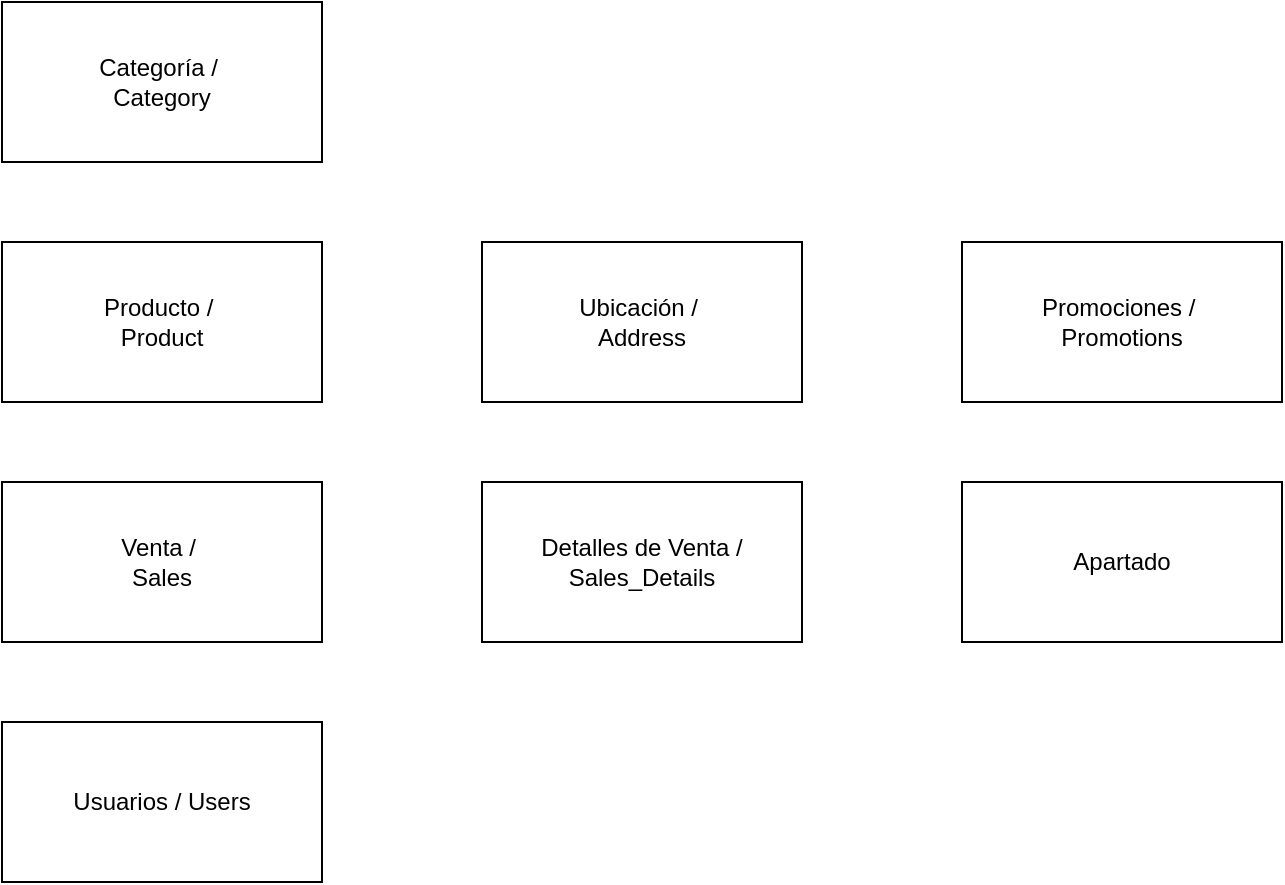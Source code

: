 <mxfile version="25.0.3" pages="2">
  <diagram name="Página-1" id="jd_GkYSoNyrOxDvzZf0w">
    <mxGraphModel dx="1386" dy="747" grid="1" gridSize="10" guides="1" tooltips="1" connect="1" arrows="1" fold="1" page="1" pageScale="1" pageWidth="827" pageHeight="1169" math="0" shadow="0">
      <root>
        <mxCell id="0" />
        <mxCell id="1" parent="0" />
        <mxCell id="672EeIMynh7HIhhr4s0b-1" value="Producto /&amp;nbsp;&lt;div&gt;Product&lt;/div&gt;" style="rounded=0;whiteSpace=wrap;html=1;" vertex="1" parent="1">
          <mxGeometry x="40" y="120" width="160" height="80" as="geometry" />
        </mxCell>
        <mxCell id="672EeIMynh7HIhhr4s0b-2" value="Usuarios / Users" style="rounded=0;whiteSpace=wrap;html=1;" vertex="1" parent="1">
          <mxGeometry x="40" y="360" width="160" height="80" as="geometry" />
        </mxCell>
        <mxCell id="672EeIMynh7HIhhr4s0b-3" value="Venta /&amp;nbsp;&lt;div&gt;Sales&lt;/div&gt;" style="rounded=0;whiteSpace=wrap;html=1;" vertex="1" parent="1">
          <mxGeometry x="40" y="240" width="160" height="80" as="geometry" />
        </mxCell>
        <mxCell id="672EeIMynh7HIhhr4s0b-4" value="Ubicación /&amp;nbsp;&lt;div&gt;Add&lt;span style=&quot;background-color: initial;&quot;&gt;ress&lt;/span&gt;&lt;/div&gt;" style="rounded=0;whiteSpace=wrap;html=1;" vertex="1" parent="1">
          <mxGeometry x="280" y="120" width="160" height="80" as="geometry" />
        </mxCell>
        <mxCell id="672EeIMynh7HIhhr4s0b-5" value="Detalles de Venta / Sales_Details" style="rounded=0;whiteSpace=wrap;html=1;" vertex="1" parent="1">
          <mxGeometry x="280" y="240" width="160" height="80" as="geometry" />
        </mxCell>
        <mxCell id="672EeIMynh7HIhhr4s0b-6" value="Categoría /&amp;nbsp;&lt;div&gt;Category&lt;/div&gt;" style="rounded=0;whiteSpace=wrap;html=1;" vertex="1" parent="1">
          <mxGeometry x="40" width="160" height="80" as="geometry" />
        </mxCell>
        <mxCell id="672EeIMynh7HIhhr4s0b-7" value="Apartado" style="rounded=0;whiteSpace=wrap;html=1;" vertex="1" parent="1">
          <mxGeometry x="520" y="240" width="160" height="80" as="geometry" />
        </mxCell>
        <mxCell id="672EeIMynh7HIhhr4s0b-8" value="Promociones /&amp;nbsp;&lt;div&gt;P&lt;span style=&quot;background-color: initial;&quot;&gt;romotions&lt;/span&gt;&lt;/div&gt;" style="rounded=0;whiteSpace=wrap;html=1;" vertex="1" parent="1">
          <mxGeometry x="520" y="120" width="160" height="80" as="geometry" />
        </mxCell>
      </root>
    </mxGraphModel>
  </diagram>
  <diagram id="eiPzOq3ta6cnl2GsNpB9" name="Página-2">
    <mxGraphModel dx="2213" dy="747" grid="1" gridSize="10" guides="1" tooltips="1" connect="1" arrows="1" fold="1" page="1" pageScale="1" pageWidth="827" pageHeight="1169" math="0" shadow="0">
      <root>
        <mxCell id="0" />
        <mxCell id="1" parent="0" />
        <mxCell id="n9J3s979fiNhDSO5IF9O-1" value="Producto /&amp;nbsp;&lt;div&gt;Product&lt;/div&gt;" style="rounded=0;whiteSpace=wrap;html=1;" parent="1" vertex="1">
          <mxGeometry x="400" y="180" width="160" height="80" as="geometry" />
        </mxCell>
        <mxCell id="n9J3s979fiNhDSO5IF9O-2" value="Usuarios / Users" style="rounded=0;whiteSpace=wrap;html=1;" parent="1" vertex="1">
          <mxGeometry x="-560" y="1220" width="160" height="80" as="geometry" />
        </mxCell>
        <mxCell id="n9J3s979fiNhDSO5IF9O-3" value="Venta /&amp;nbsp;&lt;div&gt;Sales&lt;/div&gt;" style="rounded=0;whiteSpace=wrap;html=1;" parent="1" vertex="1">
          <mxGeometry x="-560" y="1820" width="160" height="80" as="geometry" />
        </mxCell>
        <mxCell id="n9J3s979fiNhDSO5IF9O-4" value="Ubicación /&amp;nbsp;&lt;div&gt;Add&lt;span style=&quot;background-color: initial;&quot;&gt;ress&lt;/span&gt;&lt;/div&gt;" style="rounded=0;whiteSpace=wrap;html=1;" parent="1" vertex="1">
          <mxGeometry x="-560" y="740" width="160" height="80" as="geometry" />
        </mxCell>
        <mxCell id="n9J3s979fiNhDSO5IF9O-5" value="Detalles de Venta / SalesDetails" style="rounded=0;whiteSpace=wrap;html=1;" parent="1" vertex="1">
          <mxGeometry x="200" y="1800" width="160" height="80" as="geometry" />
        </mxCell>
        <mxCell id="n9J3s979fiNhDSO5IF9O-6" value="Categoría /&amp;nbsp;&lt;div&gt;Category&lt;/div&gt;" style="rounded=0;whiteSpace=wrap;html=1;" parent="1" vertex="1">
          <mxGeometry x="-560" y="180" width="160" height="80" as="geometry" />
        </mxCell>
        <mxCell id="n9J3s979fiNhDSO5IF9O-7" value="Apartado" style="rounded=0;whiteSpace=wrap;html=1;" parent="1" vertex="1">
          <mxGeometry x="560" y="1240" width="160" height="80" as="geometry" />
        </mxCell>
        <mxCell id="n9J3s979fiNhDSO5IF9O-8" value="Promociones /&amp;nbsp;&lt;div&gt;P&lt;span style=&quot;background-color: initial;&quot;&gt;romotions&lt;/span&gt;&lt;/div&gt;" style="rounded=0;whiteSpace=wrap;html=1;" parent="1" vertex="1">
          <mxGeometry x="560" y="1120" width="160" height="80" as="geometry" />
        </mxCell>
        <mxCell id="n9J3s979fiNhDSO5IF9O-15" style="edgeStyle=orthogonalEdgeStyle;rounded=0;orthogonalLoop=1;jettySize=auto;html=1;exitX=1;exitY=1;exitDx=0;exitDy=0;entryX=0.25;entryY=0;entryDx=0;entryDy=0;" parent="1" source="n9J3s979fiNhDSO5IF9O-9" target="n9J3s979fiNhDSO5IF9O-6" edge="1">
          <mxGeometry relative="1" as="geometry">
            <Array as="points">
              <mxPoint x="-600" y="80" />
              <mxPoint x="-600" y="120" />
              <mxPoint x="-520" y="120" />
            </Array>
          </mxGeometry>
        </mxCell>
        <mxCell id="n9J3s979fiNhDSO5IF9O-9" value="Category_Id" style="rounded=1;whiteSpace=wrap;html=1;fillColor=#d5e8d4;strokeColor=#82b366;" parent="1" vertex="1">
          <mxGeometry x="-800" y="40" width="160" height="40" as="geometry" />
        </mxCell>
        <mxCell id="n9J3s979fiNhDSO5IF9O-16" style="edgeStyle=orthogonalEdgeStyle;rounded=0;orthogonalLoop=1;jettySize=auto;html=1;exitX=0.5;exitY=1;exitDx=0;exitDy=0;entryX=0.5;entryY=0;entryDx=0;entryDy=0;" parent="1" source="n9J3s979fiNhDSO5IF9O-10" target="n9J3s979fiNhDSO5IF9O-6" edge="1">
          <mxGeometry relative="1" as="geometry" />
        </mxCell>
        <mxCell id="n9J3s979fiNhDSO5IF9O-10" value="Category_Name" style="rounded=1;whiteSpace=wrap;html=1;" parent="1" vertex="1">
          <mxGeometry x="-560" y="40" width="160" height="40" as="geometry" />
        </mxCell>
        <mxCell id="n9J3s979fiNhDSO5IF9O-17" style="edgeStyle=orthogonalEdgeStyle;rounded=0;orthogonalLoop=1;jettySize=auto;html=1;exitX=0;exitY=1;exitDx=0;exitDy=0;entryX=0.75;entryY=0;entryDx=0;entryDy=0;" parent="1" source="n9J3s979fiNhDSO5IF9O-11" target="n9J3s979fiNhDSO5IF9O-6" edge="1">
          <mxGeometry relative="1" as="geometry">
            <Array as="points">
              <mxPoint x="-360" y="80" />
              <mxPoint x="-360" y="120" />
              <mxPoint x="-440" y="120" />
            </Array>
          </mxGeometry>
        </mxCell>
        <mxCell id="n9J3s979fiNhDSO5IF9O-11" value="Category_Description" style="rounded=1;whiteSpace=wrap;html=1;" parent="1" vertex="1">
          <mxGeometry x="-320" y="40" width="160" height="40" as="geometry" />
        </mxCell>
        <mxCell id="n9J3s979fiNhDSO5IF9O-18" style="edgeStyle=orthogonalEdgeStyle;rounded=0;orthogonalLoop=1;jettySize=auto;html=1;exitX=1;exitY=0.5;exitDx=0;exitDy=0;entryX=0;entryY=0.25;entryDx=0;entryDy=0;" parent="1" source="n9J3s979fiNhDSO5IF9O-12" target="n9J3s979fiNhDSO5IF9O-6" edge="1">
          <mxGeometry relative="1" as="geometry" />
        </mxCell>
        <mxCell id="n9J3s979fiNhDSO5IF9O-12" value="Category_Status" style="rounded=1;whiteSpace=wrap;html=1;" parent="1" vertex="1">
          <mxGeometry x="-800" y="120" width="160" height="40" as="geometry" />
        </mxCell>
        <mxCell id="n9J3s979fiNhDSO5IF9O-20" style="edgeStyle=orthogonalEdgeStyle;rounded=0;orthogonalLoop=1;jettySize=auto;html=1;exitX=1;exitY=0.5;exitDx=0;exitDy=0;entryX=0;entryY=0.5;entryDx=0;entryDy=0;" parent="1" source="n9J3s979fiNhDSO5IF9O-13" target="n9J3s979fiNhDSO5IF9O-6" edge="1">
          <mxGeometry relative="1" as="geometry" />
        </mxCell>
        <mxCell id="n9J3s979fiNhDSO5IF9O-13" value="Category_Create&lt;span style=&quot;background-color: initial;&quot;&gt;At&lt;/span&gt;" style="rounded=1;whiteSpace=wrap;html=1;" parent="1" vertex="1">
          <mxGeometry x="-800" y="200" width="160" height="40" as="geometry" />
        </mxCell>
        <mxCell id="n9J3s979fiNhDSO5IF9O-19" style="edgeStyle=orthogonalEdgeStyle;rounded=0;orthogonalLoop=1;jettySize=auto;html=1;exitX=1;exitY=0.5;exitDx=0;exitDy=0;entryX=0;entryY=0.75;entryDx=0;entryDy=0;" parent="1" source="n9J3s979fiNhDSO5IF9O-14" target="n9J3s979fiNhDSO5IF9O-6" edge="1">
          <mxGeometry relative="1" as="geometry" />
        </mxCell>
        <mxCell id="n9J3s979fiNhDSO5IF9O-14" value="Category_CreateUpdate" style="rounded=1;whiteSpace=wrap;html=1;" parent="1" vertex="1">
          <mxGeometry x="-800" y="280" width="160" height="40" as="geometry" />
        </mxCell>
        <mxCell id="n9J3s979fiNhDSO5IF9O-22" style="edgeStyle=orthogonalEdgeStyle;rounded=0;orthogonalLoop=1;jettySize=auto;html=1;exitX=1;exitY=1;exitDx=0;exitDy=0;entryX=0.25;entryY=0;entryDx=0;entryDy=0;" parent="1" source="n9J3s979fiNhDSO5IF9O-21" target="n9J3s979fiNhDSO5IF9O-4" edge="1">
          <mxGeometry relative="1" as="geometry">
            <Array as="points">
              <mxPoint x="-600" y="560" />
              <mxPoint x="-600" y="600" />
              <mxPoint x="-520" y="600" />
            </Array>
          </mxGeometry>
        </mxCell>
        <mxCell id="n9J3s979fiNhDSO5IF9O-21" value="Address_Id" style="rounded=1;whiteSpace=wrap;html=1;fillColor=#d5e8d4;strokeColor=#82b366;" parent="1" vertex="1">
          <mxGeometry x="-800" y="520" width="160" height="40" as="geometry" />
        </mxCell>
        <mxCell id="n9J3s979fiNhDSO5IF9O-24" style="edgeStyle=orthogonalEdgeStyle;rounded=0;orthogonalLoop=1;jettySize=auto;html=1;exitX=0.5;exitY=1;exitDx=0;exitDy=0;entryX=0.5;entryY=0;entryDx=0;entryDy=0;" parent="1" source="n9J3s979fiNhDSO5IF9O-23" target="n9J3s979fiNhDSO5IF9O-4" edge="1">
          <mxGeometry relative="1" as="geometry" />
        </mxCell>
        <mxCell id="n9J3s979fiNhDSO5IF9O-23" value="Address_UserUUID" style="rounded=1;whiteSpace=wrap;html=1;fillColor=#f8cecc;strokeColor=#b85450;" parent="1" vertex="1">
          <mxGeometry x="-560" y="520" width="160" height="40" as="geometry" />
        </mxCell>
        <mxCell id="n9J3s979fiNhDSO5IF9O-26" style="edgeStyle=orthogonalEdgeStyle;rounded=0;orthogonalLoop=1;jettySize=auto;html=1;exitX=0;exitY=1;exitDx=0;exitDy=0;entryX=0.75;entryY=0;entryDx=0;entryDy=0;" parent="1" source="n9J3s979fiNhDSO5IF9O-25" target="n9J3s979fiNhDSO5IF9O-4" edge="1">
          <mxGeometry relative="1" as="geometry">
            <Array as="points">
              <mxPoint x="-360" y="560" />
              <mxPoint x="-360" y="600" />
              <mxPoint x="-440" y="600" />
            </Array>
          </mxGeometry>
        </mxCell>
        <mxCell id="n9J3s979fiNhDSO5IF9O-25" value="Address_Neighborhood" style="rounded=1;whiteSpace=wrap;html=1;" parent="1" vertex="1">
          <mxGeometry x="-320" y="520" width="160" height="40" as="geometry" />
        </mxCell>
        <mxCell id="n9J3s979fiNhDSO5IF9O-28" style="edgeStyle=orthogonalEdgeStyle;rounded=0;orthogonalLoop=1;jettySize=auto;html=1;exitX=1;exitY=0.5;exitDx=0;exitDy=0;entryX=0;entryY=0;entryDx=0;entryDy=0;" parent="1" source="n9J3s979fiNhDSO5IF9O-27" target="n9J3s979fiNhDSO5IF9O-4" edge="1">
          <mxGeometry relative="1" as="geometry">
            <Array as="points">
              <mxPoint x="-600" y="620" />
              <mxPoint x="-600" y="660" />
            </Array>
          </mxGeometry>
        </mxCell>
        <mxCell id="n9J3s979fiNhDSO5IF9O-27" value="Address_City" style="rounded=1;whiteSpace=wrap;html=1;" parent="1" vertex="1">
          <mxGeometry x="-800" y="600" width="160" height="40" as="geometry" />
        </mxCell>
        <mxCell id="n9J3s979fiNhDSO5IF9O-30" style="edgeStyle=orthogonalEdgeStyle;rounded=0;orthogonalLoop=1;jettySize=auto;html=1;exitX=1;exitY=0.5;exitDx=0;exitDy=0;entryX=0;entryY=0.25;entryDx=0;entryDy=0;" parent="1" source="n9J3s979fiNhDSO5IF9O-29" target="n9J3s979fiNhDSO5IF9O-4" edge="1">
          <mxGeometry relative="1" as="geometry" />
        </mxCell>
        <mxCell id="n9J3s979fiNhDSO5IF9O-29" value="Address_State" style="rounded=1;whiteSpace=wrap;html=1;" parent="1" vertex="1">
          <mxGeometry x="-800" y="680" width="160" height="40" as="geometry" />
        </mxCell>
        <mxCell id="n9J3s979fiNhDSO5IF9O-32" style="edgeStyle=orthogonalEdgeStyle;rounded=0;orthogonalLoop=1;jettySize=auto;html=1;exitX=1;exitY=0.5;exitDx=0;exitDy=0;entryX=0;entryY=0.5;entryDx=0;entryDy=0;" parent="1" source="n9J3s979fiNhDSO5IF9O-31" target="n9J3s979fiNhDSO5IF9O-4" edge="1">
          <mxGeometry relative="1" as="geometry" />
        </mxCell>
        <mxCell id="n9J3s979fiNhDSO5IF9O-31" value="Address_PostalCode" style="rounded=1;whiteSpace=wrap;html=1;" parent="1" vertex="1">
          <mxGeometry x="-800" y="760" width="160" height="40" as="geometry" />
        </mxCell>
        <mxCell id="n9J3s979fiNhDSO5IF9O-34" style="edgeStyle=orthogonalEdgeStyle;rounded=0;orthogonalLoop=1;jettySize=auto;html=1;exitX=1;exitY=0.5;exitDx=0;exitDy=0;entryX=0;entryY=0.75;entryDx=0;entryDy=0;" parent="1" source="n9J3s979fiNhDSO5IF9O-33" target="n9J3s979fiNhDSO5IF9O-4" edge="1">
          <mxGeometry relative="1" as="geometry" />
        </mxCell>
        <mxCell id="n9J3s979fiNhDSO5IF9O-33" value="Address_AddressCategoryID" style="rounded=1;whiteSpace=wrap;html=1;fillColor=#f8cecc;strokeColor=#b85450;" parent="1" vertex="1">
          <mxGeometry x="-800" y="840" width="160" height="40" as="geometry" />
        </mxCell>
        <mxCell id="dC3ci47v2OYnhoT1TAG2-17" style="edgeStyle=orthogonalEdgeStyle;rounded=0;orthogonalLoop=1;jettySize=auto;html=1;exitX=0;exitY=0.5;exitDx=0;exitDy=0;entryX=1;entryY=0.5;entryDx=0;entryDy=0;" edge="1" parent="1" source="n9J3s979fiNhDSO5IF9O-35" target="n9J3s979fiNhDSO5IF9O-4">
          <mxGeometry relative="1" as="geometry" />
        </mxCell>
        <mxCell id="n9J3s979fiNhDSO5IF9O-35" value="Address_CreatedAt" style="rounded=1;whiteSpace=wrap;html=1;" parent="1" vertex="1">
          <mxGeometry x="-320" y="760" width="160" height="40" as="geometry" />
        </mxCell>
        <mxCell id="dC3ci47v2OYnhoT1TAG2-16" style="edgeStyle=orthogonalEdgeStyle;rounded=0;orthogonalLoop=1;jettySize=auto;html=1;exitX=0;exitY=0.5;exitDx=0;exitDy=0;entryX=1;entryY=0.25;entryDx=0;entryDy=0;" edge="1" parent="1" source="n9J3s979fiNhDSO5IF9O-37" target="n9J3s979fiNhDSO5IF9O-4">
          <mxGeometry relative="1" as="geometry" />
        </mxCell>
        <mxCell id="n9J3s979fiNhDSO5IF9O-37" value="Address_UpdateAt" style="rounded=1;whiteSpace=wrap;html=1;" parent="1" vertex="1">
          <mxGeometry x="-320" y="680" width="160" height="40" as="geometry" />
        </mxCell>
        <mxCell id="n9J3s979fiNhDSO5IF9O-40" style="edgeStyle=orthogonalEdgeStyle;rounded=0;orthogonalLoop=1;jettySize=auto;html=1;exitX=0.5;exitY=0;exitDx=0;exitDy=0;entryX=0.5;entryY=1;entryDx=0;entryDy=0;" parent="1" source="n9J3s979fiNhDSO5IF9O-39" target="n9J3s979fiNhDSO5IF9O-6" edge="1">
          <mxGeometry relative="1" as="geometry" />
        </mxCell>
        <mxCell id="n9J3s979fiNhDSO5IF9O-39" value="Category_Path" style="rounded=1;whiteSpace=wrap;html=1;" parent="1" vertex="1">
          <mxGeometry x="-560" y="360" width="160" height="40" as="geometry" />
        </mxCell>
        <mxCell id="n9J3s979fiNhDSO5IF9O-42" style="edgeStyle=orthogonalEdgeStyle;rounded=0;orthogonalLoop=1;jettySize=auto;html=1;exitX=0.5;exitY=1;exitDx=0;exitDy=0;entryX=0.5;entryY=0;entryDx=0;entryDy=0;" parent="1" source="n9J3s979fiNhDSO5IF9O-41" target="n9J3s979fiNhDSO5IF9O-2" edge="1">
          <mxGeometry relative="1" as="geometry" />
        </mxCell>
        <mxCell id="n9J3s979fiNhDSO5IF9O-41" value="User_UUID" style="rounded=1;whiteSpace=wrap;html=1;fillColor=#d5e8d4;strokeColor=#82b366;" parent="1" vertex="1">
          <mxGeometry x="-560" y="1080" width="160" height="40" as="geometry" />
        </mxCell>
        <mxCell id="n9J3s979fiNhDSO5IF9O-44" style="edgeStyle=orthogonalEdgeStyle;rounded=0;orthogonalLoop=1;jettySize=auto;html=1;exitX=0;exitY=1;exitDx=0;exitDy=0;entryX=0.75;entryY=0;entryDx=0;entryDy=0;" parent="1" source="n9J3s979fiNhDSO5IF9O-43" target="n9J3s979fiNhDSO5IF9O-2" edge="1">
          <mxGeometry relative="1" as="geometry">
            <Array as="points">
              <mxPoint x="-360" y="1120" />
              <mxPoint x="-360" y="1160" />
              <mxPoint x="-440" y="1160" />
            </Array>
          </mxGeometry>
        </mxCell>
        <mxCell id="n9J3s979fiNhDSO5IF9O-43" value="User_Phone" style="rounded=1;whiteSpace=wrap;html=1;" parent="1" vertex="1">
          <mxGeometry x="-320" y="1080" width="160" height="40" as="geometry" />
        </mxCell>
        <mxCell id="n9J3s979fiNhDSO5IF9O-47" style="edgeStyle=orthogonalEdgeStyle;rounded=0;orthogonalLoop=1;jettySize=auto;html=1;exitX=1;exitY=1;exitDx=0;exitDy=0;entryX=0.25;entryY=0;entryDx=0;entryDy=0;" parent="1" source="n9J3s979fiNhDSO5IF9O-45" target="n9J3s979fiNhDSO5IF9O-2" edge="1">
          <mxGeometry relative="1" as="geometry">
            <Array as="points">
              <mxPoint x="-600" y="1120" />
              <mxPoint x="-600" y="1160" />
              <mxPoint x="-520" y="1160" />
            </Array>
          </mxGeometry>
        </mxCell>
        <mxCell id="n9J3s979fiNhDSO5IF9O-45" value="User_Email" style="rounded=1;whiteSpace=wrap;html=1;" parent="1" vertex="1">
          <mxGeometry x="-800" y="1080" width="160" height="40" as="geometry" />
        </mxCell>
        <mxCell id="n9J3s979fiNhDSO5IF9O-49" style="edgeStyle=orthogonalEdgeStyle;rounded=0;orthogonalLoop=1;jettySize=auto;html=1;exitX=1;exitY=0.5;exitDx=0;exitDy=0;entryX=0;entryY=0.25;entryDx=0;entryDy=0;" parent="1" source="n9J3s979fiNhDSO5IF9O-48" target="n9J3s979fiNhDSO5IF9O-2" edge="1">
          <mxGeometry relative="1" as="geometry" />
        </mxCell>
        <mxCell id="n9J3s979fiNhDSO5IF9O-48" value="User_Status" style="rounded=1;whiteSpace=wrap;html=1;" parent="1" vertex="1">
          <mxGeometry x="-800" y="1160" width="160" height="40" as="geometry" />
        </mxCell>
        <mxCell id="n9J3s979fiNhDSO5IF9O-52" style="edgeStyle=orthogonalEdgeStyle;rounded=0;orthogonalLoop=1;jettySize=auto;html=1;exitX=1;exitY=0.5;exitDx=0;exitDy=0;entryX=0;entryY=0.5;entryDx=0;entryDy=0;" parent="1" source="n9J3s979fiNhDSO5IF9O-50" target="n9J3s979fiNhDSO5IF9O-2" edge="1">
          <mxGeometry relative="1" as="geometry" />
        </mxCell>
        <mxCell id="n9J3s979fiNhDSO5IF9O-50" value="User_CreatedAt" style="rounded=1;whiteSpace=wrap;html=1;" parent="1" vertex="1">
          <mxGeometry x="-800" y="1240" width="160" height="40" as="geometry" />
        </mxCell>
        <mxCell id="n9J3s979fiNhDSO5IF9O-53" style="edgeStyle=orthogonalEdgeStyle;rounded=0;orthogonalLoop=1;jettySize=auto;html=1;exitX=1;exitY=0.5;exitDx=0;exitDy=0;entryX=0;entryY=0.75;entryDx=0;entryDy=0;" parent="1" source="n9J3s979fiNhDSO5IF9O-51" target="n9J3s979fiNhDSO5IF9O-2" edge="1">
          <mxGeometry relative="1" as="geometry" />
        </mxCell>
        <mxCell id="n9J3s979fiNhDSO5IF9O-51" value="User_UpdateAt" style="rounded=1;whiteSpace=wrap;html=1;" parent="1" vertex="1">
          <mxGeometry x="-800" y="1320" width="160" height="40" as="geometry" />
        </mxCell>
        <mxCell id="n9J3s979fiNhDSO5IF9O-58" style="edgeStyle=orthogonalEdgeStyle;rounded=0;orthogonalLoop=1;jettySize=auto;html=1;exitX=0.5;exitY=0;exitDx=0;exitDy=0;entryX=0.5;entryY=1;entryDx=0;entryDy=0;" parent="1" source="n9J3s979fiNhDSO5IF9O-54" target="n9J3s979fiNhDSO5IF9O-2" edge="1">
          <mxGeometry relative="1" as="geometry" />
        </mxCell>
        <mxCell id="n9J3s979fiNhDSO5IF9O-54" value="User_Name" style="rounded=1;whiteSpace=wrap;html=1;" parent="1" vertex="1">
          <mxGeometry x="-560" y="1400" width="160" height="40" as="geometry" />
        </mxCell>
        <mxCell id="n9J3s979fiNhDSO5IF9O-59" style="edgeStyle=orthogonalEdgeStyle;rounded=0;orthogonalLoop=1;jettySize=auto;html=1;exitX=0.5;exitY=0;exitDx=0;exitDy=0;entryX=0.25;entryY=1;entryDx=0;entryDy=0;" parent="1" source="n9J3s979fiNhDSO5IF9O-55" target="n9J3s979fiNhDSO5IF9O-54" edge="1">
          <mxGeometry relative="1" as="geometry" />
        </mxCell>
        <mxCell id="n9J3s979fiNhDSO5IF9O-55" value="User_FirstName" style="rounded=1;whiteSpace=wrap;html=1;" parent="1" vertex="1">
          <mxGeometry x="-720" y="1520" width="160" height="40" as="geometry" />
        </mxCell>
        <mxCell id="n9J3s979fiNhDSO5IF9O-60" style="edgeStyle=orthogonalEdgeStyle;rounded=0;orthogonalLoop=1;jettySize=auto;html=1;exitX=0.5;exitY=0;exitDx=0;exitDy=0;entryX=0.75;entryY=1;entryDx=0;entryDy=0;" parent="1" source="n9J3s979fiNhDSO5IF9O-56" target="n9J3s979fiNhDSO5IF9O-54" edge="1">
          <mxGeometry relative="1" as="geometry" />
        </mxCell>
        <mxCell id="n9J3s979fiNhDSO5IF9O-56" value="User_LastName" style="rounded=1;whiteSpace=wrap;html=1;" parent="1" vertex="1">
          <mxGeometry x="-400" y="1520" width="160" height="40" as="geometry" />
        </mxCell>
        <mxCell id="dC3ci47v2OYnhoT1TAG2-2" style="edgeStyle=orthogonalEdgeStyle;rounded=0;orthogonalLoop=1;jettySize=auto;html=1;exitX=0;exitY=1;exitDx=0;exitDy=0;entryX=0.75;entryY=0;entryDx=0;entryDy=0;" edge="1" parent="1" source="n9J3s979fiNhDSO5IF9O-61" target="n9J3s979fiNhDSO5IF9O-1">
          <mxGeometry relative="1" as="geometry">
            <Array as="points">
              <mxPoint x="600" y="80" />
              <mxPoint x="600" y="120" />
              <mxPoint x="520" y="120" />
            </Array>
          </mxGeometry>
        </mxCell>
        <mxCell id="n9J3s979fiNhDSO5IF9O-61" value="Product_Marca" style="rounded=1;whiteSpace=wrap;html=1;" parent="1" vertex="1">
          <mxGeometry x="640" y="40" width="160" height="40" as="geometry" />
        </mxCell>
        <mxCell id="dC3ci47v2OYnhoT1TAG2-3" style="edgeStyle=orthogonalEdgeStyle;rounded=0;orthogonalLoop=1;jettySize=auto;html=1;exitX=0.5;exitY=1;exitDx=0;exitDy=0;entryX=0.5;entryY=0;entryDx=0;entryDy=0;" edge="1" parent="1" source="n9J3s979fiNhDSO5IF9O-62" target="n9J3s979fiNhDSO5IF9O-1">
          <mxGeometry relative="1" as="geometry" />
        </mxCell>
        <mxCell id="n9J3s979fiNhDSO5IF9O-62" value="Product_Description" style="rounded=1;whiteSpace=wrap;html=1;" parent="1" vertex="1">
          <mxGeometry x="400" y="40" width="160" height="40" as="geometry" />
        </mxCell>
        <mxCell id="dC3ci47v2OYnhoT1TAG2-1" style="edgeStyle=orthogonalEdgeStyle;rounded=0;orthogonalLoop=1;jettySize=auto;html=1;exitX=1;exitY=1;exitDx=0;exitDy=0;entryX=0.25;entryY=0;entryDx=0;entryDy=0;" edge="1" parent="1" source="n9J3s979fiNhDSO5IF9O-63" target="n9J3s979fiNhDSO5IF9O-1">
          <mxGeometry relative="1" as="geometry">
            <Array as="points">
              <mxPoint x="360" y="80" />
              <mxPoint x="360" y="120" />
              <mxPoint x="440" y="120" />
            </Array>
          </mxGeometry>
        </mxCell>
        <mxCell id="n9J3s979fiNhDSO5IF9O-63" value="Product_ID" style="rounded=1;whiteSpace=wrap;html=1;fillColor=#d5e8d4;strokeColor=#82b366;" parent="1" vertex="1">
          <mxGeometry x="160" y="40" width="160" height="40" as="geometry" />
        </mxCell>
        <mxCell id="dC3ci47v2OYnhoT1TAG2-5" style="edgeStyle=orthogonalEdgeStyle;rounded=0;orthogonalLoop=1;jettySize=auto;html=1;exitX=1;exitY=0.5;exitDx=0;exitDy=0;entryX=0;entryY=0.25;entryDx=0;entryDy=0;" edge="1" parent="1" source="n9J3s979fiNhDSO5IF9O-64" target="n9J3s979fiNhDSO5IF9O-1">
          <mxGeometry relative="1" as="geometry">
            <Array as="points">
              <mxPoint x="360" y="140" />
              <mxPoint x="360" y="200" />
            </Array>
          </mxGeometry>
        </mxCell>
        <mxCell id="n9J3s979fiNhDSO5IF9O-64" value="Product_Stock" style="rounded=1;whiteSpace=wrap;html=1;" parent="1" vertex="1">
          <mxGeometry x="160" y="120" width="160" height="40" as="geometry" />
        </mxCell>
        <mxCell id="dC3ci47v2OYnhoT1TAG2-6" style="edgeStyle=orthogonalEdgeStyle;rounded=0;orthogonalLoop=1;jettySize=auto;html=1;exitX=1;exitY=0.5;exitDx=0;exitDy=0;entryX=0;entryY=0.5;entryDx=0;entryDy=0;" edge="1" parent="1" source="n9J3s979fiNhDSO5IF9O-65" target="n9J3s979fiNhDSO5IF9O-1">
          <mxGeometry relative="1" as="geometry" />
        </mxCell>
        <mxCell id="n9J3s979fiNhDSO5IF9O-65" value="Product_Price" style="rounded=1;whiteSpace=wrap;html=1;" parent="1" vertex="1">
          <mxGeometry x="160" y="200" width="160" height="40" as="geometry" />
        </mxCell>
        <mxCell id="dC3ci47v2OYnhoT1TAG2-7" style="edgeStyle=orthogonalEdgeStyle;rounded=0;orthogonalLoop=1;jettySize=auto;html=1;exitX=1;exitY=0.5;exitDx=0;exitDy=0;entryX=0;entryY=0.75;entryDx=0;entryDy=0;" edge="1" parent="1" source="n9J3s979fiNhDSO5IF9O-66" target="n9J3s979fiNhDSO5IF9O-1">
          <mxGeometry relative="1" as="geometry" />
        </mxCell>
        <mxCell id="n9J3s979fiNhDSO5IF9O-66" value="Product_Color" style="rounded=1;whiteSpace=wrap;html=1;" parent="1" vertex="1">
          <mxGeometry x="160" y="280" width="160" height="40" as="geometry" />
        </mxCell>
        <mxCell id="dC3ci47v2OYnhoT1TAG2-12" style="edgeStyle=orthogonalEdgeStyle;rounded=0;orthogonalLoop=1;jettySize=auto;html=1;exitX=1;exitY=0;exitDx=0;exitDy=0;entryX=0.25;entryY=1;entryDx=0;entryDy=0;" edge="1" parent="1" source="n9J3s979fiNhDSO5IF9O-67" target="n9J3s979fiNhDSO5IF9O-1">
          <mxGeometry relative="1" as="geometry">
            <Array as="points">
              <mxPoint x="360" y="360" />
              <mxPoint x="360" y="320" />
              <mxPoint x="440" y="320" />
            </Array>
          </mxGeometry>
        </mxCell>
        <mxCell id="n9J3s979fiNhDSO5IF9O-67" value="Product_Name" style="rounded=1;whiteSpace=wrap;html=1;" parent="1" vertex="1">
          <mxGeometry x="160" y="360" width="160" height="40" as="geometry" />
        </mxCell>
        <mxCell id="dC3ci47v2OYnhoT1TAG2-8" style="edgeStyle=orthogonalEdgeStyle;rounded=0;orthogonalLoop=1;jettySize=auto;html=1;exitX=0;exitY=0.5;exitDx=0;exitDy=0;entryX=1;entryY=0.25;entryDx=0;entryDy=0;" edge="1" parent="1" source="n9J3s979fiNhDSO5IF9O-68" target="n9J3s979fiNhDSO5IF9O-1">
          <mxGeometry relative="1" as="geometry" />
        </mxCell>
        <mxCell id="n9J3s979fiNhDSO5IF9O-68" value="Product_CreatedAt" style="rounded=1;whiteSpace=wrap;html=1;" parent="1" vertex="1">
          <mxGeometry x="640" y="120" width="160" height="40" as="geometry" />
        </mxCell>
        <mxCell id="dC3ci47v2OYnhoT1TAG2-9" style="edgeStyle=orthogonalEdgeStyle;rounded=0;orthogonalLoop=1;jettySize=auto;html=1;exitX=0;exitY=0.5;exitDx=0;exitDy=0;entryX=1;entryY=0.5;entryDx=0;entryDy=0;" edge="1" parent="1" source="n9J3s979fiNhDSO5IF9O-69" target="n9J3s979fiNhDSO5IF9O-1">
          <mxGeometry relative="1" as="geometry" />
        </mxCell>
        <mxCell id="n9J3s979fiNhDSO5IF9O-69" value="Product_UpdateAt" style="rounded=1;whiteSpace=wrap;html=1;" parent="1" vertex="1">
          <mxGeometry x="640" y="200" width="160" height="40" as="geometry" />
        </mxCell>
        <mxCell id="dC3ci47v2OYnhoT1TAG2-10" style="edgeStyle=orthogonalEdgeStyle;rounded=0;orthogonalLoop=1;jettySize=auto;html=1;exitX=0;exitY=0.5;exitDx=0;exitDy=0;entryX=1;entryY=0.75;entryDx=0;entryDy=0;" edge="1" parent="1" source="n9J3s979fiNhDSO5IF9O-70" target="n9J3s979fiNhDSO5IF9O-1">
          <mxGeometry relative="1" as="geometry" />
        </mxCell>
        <mxCell id="n9J3s979fiNhDSO5IF9O-70" value="Product_Status" style="rounded=1;whiteSpace=wrap;html=1;" parent="1" vertex="1">
          <mxGeometry x="640" y="280" width="160" height="40" as="geometry" />
        </mxCell>
        <mxCell id="dC3ci47v2OYnhoT1TAG2-11" style="edgeStyle=orthogonalEdgeStyle;rounded=0;orthogonalLoop=1;jettySize=auto;html=1;exitX=0;exitY=0;exitDx=0;exitDy=0;entryX=0.75;entryY=1;entryDx=0;entryDy=0;" edge="1" parent="1" source="n9J3s979fiNhDSO5IF9O-71" target="n9J3s979fiNhDSO5IF9O-1">
          <mxGeometry relative="1" as="geometry">
            <Array as="points">
              <mxPoint x="600" y="360" />
              <mxPoint x="600" y="320" />
              <mxPoint x="520" y="320" />
            </Array>
          </mxGeometry>
        </mxCell>
        <mxCell id="n9J3s979fiNhDSO5IF9O-71" value="Product_Path" style="rounded=1;whiteSpace=wrap;html=1;" parent="1" vertex="1">
          <mxGeometry x="640" y="360" width="160" height="40" as="geometry" />
        </mxCell>
        <mxCell id="dC3ci47v2OYnhoT1TAG2-4" style="edgeStyle=orthogonalEdgeStyle;rounded=0;orthogonalLoop=1;jettySize=auto;html=1;exitX=0.5;exitY=0;exitDx=0;exitDy=0;entryX=0.5;entryY=1;entryDx=0;entryDy=0;" edge="1" parent="1" source="n9J3s979fiNhDSO5IF9O-72" target="n9J3s979fiNhDSO5IF9O-1">
          <mxGeometry relative="1" as="geometry" />
        </mxCell>
        <mxCell id="n9J3s979fiNhDSO5IF9O-72" value="Product_CategoryID" style="rounded=1;whiteSpace=wrap;html=1;fillColor=#f8cecc;strokeColor=#b85450;" parent="1" vertex="1">
          <mxGeometry x="400" y="360" width="160" height="40" as="geometry" />
        </mxCell>
        <mxCell id="dC3ci47v2OYnhoT1TAG2-15" style="edgeStyle=orthogonalEdgeStyle;rounded=0;orthogonalLoop=1;jettySize=auto;html=1;exitX=0;exitY=0.5;exitDx=0;exitDy=0;entryX=1;entryY=0;entryDx=0;entryDy=0;" edge="1" parent="1" source="dC3ci47v2OYnhoT1TAG2-13" target="n9J3s979fiNhDSO5IF9O-4">
          <mxGeometry relative="1" as="geometry" />
        </mxCell>
        <mxCell id="dC3ci47v2OYnhoT1TAG2-13" value="Address_Type" style="rounded=1;whiteSpace=wrap;html=1;" vertex="1" parent="1">
          <mxGeometry x="-320" y="600" width="160" height="40" as="geometry" />
        </mxCell>
        <mxCell id="dC3ci47v2OYnhoT1TAG2-19" style="edgeStyle=orthogonalEdgeStyle;rounded=0;orthogonalLoop=1;jettySize=auto;html=1;exitX=0;exitY=0.5;exitDx=0;exitDy=0;entryX=1;entryY=0.75;entryDx=0;entryDy=0;" edge="1" parent="1" source="dC3ci47v2OYnhoT1TAG2-18" target="n9J3s979fiNhDSO5IF9O-4">
          <mxGeometry relative="1" as="geometry" />
        </mxCell>
        <mxCell id="dC3ci47v2OYnhoT1TAG2-18" value="Address_Name" style="rounded=1;whiteSpace=wrap;html=1;" vertex="1" parent="1">
          <mxGeometry x="-320" y="840" width="160" height="40" as="geometry" />
        </mxCell>
        <mxCell id="dC3ci47v2OYnhoT1TAG2-20" value="AddessCategory" style="rounded=0;whiteSpace=wrap;html=1;" vertex="1" parent="1">
          <mxGeometry x="400" y="640" width="160" height="80" as="geometry" />
        </mxCell>
        <mxCell id="dC3ci47v2OYnhoT1TAG2-28" style="edgeStyle=orthogonalEdgeStyle;rounded=0;orthogonalLoop=1;jettySize=auto;html=1;exitX=1;exitY=1;exitDx=0;exitDy=0;entryX=0.25;entryY=0;entryDx=0;entryDy=0;" edge="1" parent="1" source="dC3ci47v2OYnhoT1TAG2-21" target="dC3ci47v2OYnhoT1TAG2-20">
          <mxGeometry relative="1" as="geometry">
            <Array as="points">
              <mxPoint x="360" y="560" />
              <mxPoint x="360" y="600" />
              <mxPoint x="440" y="600" />
            </Array>
          </mxGeometry>
        </mxCell>
        <mxCell id="dC3ci47v2OYnhoT1TAG2-21" value="AddessCategory_ID" style="rounded=1;whiteSpace=wrap;html=1;fillColor=#d5e8d4;strokeColor=#82b366;" vertex="1" parent="1">
          <mxGeometry x="160" y="520" width="160" height="40" as="geometry" />
        </mxCell>
        <mxCell id="dC3ci47v2OYnhoT1TAG2-26" style="edgeStyle=orthogonalEdgeStyle;rounded=0;orthogonalLoop=1;jettySize=auto;html=1;exitX=0.5;exitY=1;exitDx=0;exitDy=0;entryX=0.5;entryY=0;entryDx=0;entryDy=0;" edge="1" parent="1" source="dC3ci47v2OYnhoT1TAG2-22" target="dC3ci47v2OYnhoT1TAG2-20">
          <mxGeometry relative="1" as="geometry" />
        </mxCell>
        <mxCell id="dC3ci47v2OYnhoT1TAG2-22" value="AddessCategory_Description" style="rounded=1;whiteSpace=wrap;html=1;" vertex="1" parent="1">
          <mxGeometry x="400" y="520" width="160" height="40" as="geometry" />
        </mxCell>
        <mxCell id="dC3ci47v2OYnhoT1TAG2-27" style="edgeStyle=orthogonalEdgeStyle;rounded=0;orthogonalLoop=1;jettySize=auto;html=1;exitX=0;exitY=1;exitDx=0;exitDy=0;entryX=0.75;entryY=0;entryDx=0;entryDy=0;" edge="1" parent="1" source="dC3ci47v2OYnhoT1TAG2-23" target="dC3ci47v2OYnhoT1TAG2-20">
          <mxGeometry relative="1" as="geometry">
            <Array as="points">
              <mxPoint x="600" y="560" />
              <mxPoint x="600" y="600" />
              <mxPoint x="520" y="600" />
            </Array>
          </mxGeometry>
        </mxCell>
        <mxCell id="dC3ci47v2OYnhoT1TAG2-23" value="AddessCategory_Status" style="rounded=1;whiteSpace=wrap;html=1;" vertex="1" parent="1">
          <mxGeometry x="640" y="520" width="160" height="40" as="geometry" />
        </mxCell>
        <mxCell id="dC3ci47v2OYnhoT1TAG2-29" style="edgeStyle=orthogonalEdgeStyle;rounded=0;orthogonalLoop=1;jettySize=auto;html=1;exitX=1;exitY=0.5;exitDx=0;exitDy=0;entryX=0;entryY=0.5;entryDx=0;entryDy=0;" edge="1" parent="1" source="dC3ci47v2OYnhoT1TAG2-24" target="dC3ci47v2OYnhoT1TAG2-20">
          <mxGeometry relative="1" as="geometry" />
        </mxCell>
        <mxCell id="dC3ci47v2OYnhoT1TAG2-24" value="AddessCategory_Name" style="rounded=1;whiteSpace=wrap;html=1;" vertex="1" parent="1">
          <mxGeometry x="160" y="660" width="160" height="40" as="geometry" />
        </mxCell>
        <mxCell id="dC3ci47v2OYnhoT1TAG2-30" style="edgeStyle=orthogonalEdgeStyle;rounded=0;orthogonalLoop=1;jettySize=auto;html=1;exitX=0;exitY=0.5;exitDx=0;exitDy=0;entryX=1;entryY=0.5;entryDx=0;entryDy=0;" edge="1" parent="1" source="dC3ci47v2OYnhoT1TAG2-25" target="dC3ci47v2OYnhoT1TAG2-20">
          <mxGeometry relative="1" as="geometry" />
        </mxCell>
        <mxCell id="dC3ci47v2OYnhoT1TAG2-25" value="AddessCategory_Path" style="rounded=1;whiteSpace=wrap;html=1;" vertex="1" parent="1">
          <mxGeometry x="640" y="660" width="160" height="40" as="geometry" />
        </mxCell>
        <mxCell id="dC3ci47v2OYnhoT1TAG2-32" style="edgeStyle=orthogonalEdgeStyle;rounded=0;orthogonalLoop=1;jettySize=auto;html=1;exitX=1;exitY=0;exitDx=0;exitDy=0;entryX=0.25;entryY=1;entryDx=0;entryDy=0;" edge="1" parent="1" source="dC3ci47v2OYnhoT1TAG2-31" target="n9J3s979fiNhDSO5IF9O-2">
          <mxGeometry relative="1" as="geometry">
            <Array as="points">
              <mxPoint x="-600" y="1400" />
              <mxPoint x="-600" y="1360" />
              <mxPoint x="-520" y="1360" />
            </Array>
          </mxGeometry>
        </mxCell>
        <mxCell id="dC3ci47v2OYnhoT1TAG2-31" value="User_Type" style="rounded=1;whiteSpace=wrap;html=1;" vertex="1" parent="1">
          <mxGeometry x="-800" y="1400" width="160" height="40" as="geometry" />
        </mxCell>
        <mxCell id="dC3ci47v2OYnhoT1TAG2-33" value="RecompesasObtenidas" style="rounded=0;whiteSpace=wrap;html=1;" vertex="1" parent="1">
          <mxGeometry x="360" y="1240" width="160" height="80" as="geometry" />
        </mxCell>
        <mxCell id="dC3ci47v2OYnhoT1TAG2-35" style="edgeStyle=orthogonalEdgeStyle;rounded=0;orthogonalLoop=1;jettySize=auto;html=1;exitX=0.5;exitY=1;exitDx=0;exitDy=0;entryX=0.5;entryY=0;entryDx=0;entryDy=0;" edge="1" parent="1" source="dC3ci47v2OYnhoT1TAG2-34" target="n9J3s979fiNhDSO5IF9O-3">
          <mxGeometry relative="1" as="geometry" />
        </mxCell>
        <mxCell id="dC3ci47v2OYnhoT1TAG2-34" value="Sales_ID" style="rounded=1;whiteSpace=wrap;html=1;fillColor=#d5e8d4;strokeColor=#82b366;" vertex="1" parent="1">
          <mxGeometry x="-560" y="1680" width="160" height="40" as="geometry" />
        </mxCell>
        <mxCell id="dC3ci47v2OYnhoT1TAG2-44" style="edgeStyle=orthogonalEdgeStyle;rounded=0;orthogonalLoop=1;jettySize=auto;html=1;exitX=1;exitY=1;exitDx=0;exitDy=0;entryX=0.25;entryY=0;entryDx=0;entryDy=0;" edge="1" parent="1" source="dC3ci47v2OYnhoT1TAG2-36" target="n9J3s979fiNhDSO5IF9O-3">
          <mxGeometry relative="1" as="geometry">
            <Array as="points">
              <mxPoint x="-600" y="1720" />
              <mxPoint x="-600" y="1760" />
              <mxPoint x="-520" y="1760" />
            </Array>
          </mxGeometry>
        </mxCell>
        <mxCell id="dC3ci47v2OYnhoT1TAG2-36" value="Sales_Date" style="rounded=1;whiteSpace=wrap;html=1;" vertex="1" parent="1">
          <mxGeometry x="-800" y="1680" width="160" height="40" as="geometry" />
        </mxCell>
        <mxCell id="dC3ci47v2OYnhoT1TAG2-45" style="edgeStyle=orthogonalEdgeStyle;rounded=0;orthogonalLoop=1;jettySize=auto;html=1;exitX=1;exitY=0.5;exitDx=0;exitDy=0;entryX=0;entryY=0.25;entryDx=0;entryDy=0;" edge="1" parent="1" source="dC3ci47v2OYnhoT1TAG2-37" target="n9J3s979fiNhDSO5IF9O-3">
          <mxGeometry relative="1" as="geometry" />
        </mxCell>
        <mxCell id="dC3ci47v2OYnhoT1TAG2-37" value="Sales_Date" style="rounded=1;whiteSpace=wrap;html=1;" vertex="1" parent="1">
          <mxGeometry x="-800" y="1760" width="160" height="40" as="geometry" />
        </mxCell>
        <mxCell id="dC3ci47v2OYnhoT1TAG2-46" style="edgeStyle=orthogonalEdgeStyle;rounded=0;orthogonalLoop=1;jettySize=auto;html=1;exitX=1;exitY=0.5;exitDx=0;exitDy=0;entryX=0;entryY=0.5;entryDx=0;entryDy=0;" edge="1" parent="1" source="dC3ci47v2OYnhoT1TAG2-38" target="n9J3s979fiNhDSO5IF9O-3">
          <mxGeometry relative="1" as="geometry" />
        </mxCell>
        <mxCell id="dC3ci47v2OYnhoT1TAG2-38" value="Sales_D&lt;span style=&quot;background-color: initial;&quot;&gt;iscount&lt;/span&gt;" style="rounded=1;whiteSpace=wrap;html=1;" vertex="1" parent="1">
          <mxGeometry x="-800" y="1840" width="160" height="40" as="geometry" />
        </mxCell>
        <mxCell id="dC3ci47v2OYnhoT1TAG2-48" style="edgeStyle=orthogonalEdgeStyle;rounded=0;orthogonalLoop=1;jettySize=auto;html=1;exitX=1;exitY=0.5;exitDx=0;exitDy=0;entryX=0;entryY=0.75;entryDx=0;entryDy=0;" edge="1" parent="1" source="dC3ci47v2OYnhoT1TAG2-39" target="n9J3s979fiNhDSO5IF9O-3">
          <mxGeometry relative="1" as="geometry" />
        </mxCell>
        <mxCell id="dC3ci47v2OYnhoT1TAG2-39" value="Sales_PriceNormal" style="rounded=1;whiteSpace=wrap;html=1;" vertex="1" parent="1">
          <mxGeometry x="-800" y="1920" width="160" height="40" as="geometry" />
        </mxCell>
        <mxCell id="dC3ci47v2OYnhoT1TAG2-51" style="edgeStyle=orthogonalEdgeStyle;rounded=0;orthogonalLoop=1;jettySize=auto;html=1;exitX=0;exitY=0.5;exitDx=0;exitDy=0;entryX=1;entryY=0.5;entryDx=0;entryDy=0;" edge="1" parent="1" source="dC3ci47v2OYnhoT1TAG2-40" target="n9J3s979fiNhDSO5IF9O-3">
          <mxGeometry relative="1" as="geometry" />
        </mxCell>
        <mxCell id="dC3ci47v2OYnhoT1TAG2-40" value="Sales_PriceNeto" style="rounded=1;whiteSpace=wrap;html=1;container=0;" vertex="1" parent="1">
          <mxGeometry x="-320" y="1840" width="160" height="40" as="geometry" />
        </mxCell>
        <mxCell id="dC3ci47v2OYnhoT1TAG2-43" style="edgeStyle=orthogonalEdgeStyle;rounded=0;orthogonalLoop=1;jettySize=auto;html=1;exitX=0;exitY=1;exitDx=0;exitDy=0;entryX=0.75;entryY=0;entryDx=0;entryDy=0;" edge="1" parent="1" source="dC3ci47v2OYnhoT1TAG2-41" target="n9J3s979fiNhDSO5IF9O-3">
          <mxGeometry relative="1" as="geometry">
            <Array as="points">
              <mxPoint x="-360" y="1720" />
              <mxPoint x="-360" y="1760" />
              <mxPoint x="-440" y="1760" />
            </Array>
          </mxGeometry>
        </mxCell>
        <mxCell id="dC3ci47v2OYnhoT1TAG2-41" value="Sales_PriceNeto" style="rounded=1;whiteSpace=wrap;html=1;container=0;" vertex="1" parent="1">
          <mxGeometry x="-320" y="1680" width="160" height="40" as="geometry">
            <mxRectangle x="-320" y="1680" width="130" height="30" as="alternateBounds" />
          </mxGeometry>
        </mxCell>
        <mxCell id="dC3ci47v2OYnhoT1TAG2-50" style="edgeStyle=orthogonalEdgeStyle;rounded=0;orthogonalLoop=1;jettySize=auto;html=1;exitX=0;exitY=0.5;exitDx=0;exitDy=0;entryX=1;entryY=0.25;entryDx=0;entryDy=0;" edge="1" parent="1" source="dC3ci47v2OYnhoT1TAG2-42" target="n9J3s979fiNhDSO5IF9O-3">
          <mxGeometry relative="1" as="geometry" />
        </mxCell>
        <mxCell id="dC3ci47v2OYnhoT1TAG2-42" value="Sales_UserUUID" style="rounded=1;whiteSpace=wrap;html=1;fillColor=#f8cecc;strokeColor=#b85450;" vertex="1" parent="1">
          <mxGeometry x="-320" y="1760" width="160" height="40" as="geometry" />
        </mxCell>
        <mxCell id="dC3ci47v2OYnhoT1TAG2-52" style="edgeStyle=orthogonalEdgeStyle;rounded=0;orthogonalLoop=1;jettySize=auto;html=1;exitX=0;exitY=0.5;exitDx=0;exitDy=0;entryX=1;entryY=0.75;entryDx=0;entryDy=0;" edge="1" parent="1" source="dC3ci47v2OYnhoT1TAG2-49" target="n9J3s979fiNhDSO5IF9O-3">
          <mxGeometry relative="1" as="geometry" />
        </mxCell>
        <mxCell id="dC3ci47v2OYnhoT1TAG2-49" value="Sales_TotalProduct" style="rounded=1;whiteSpace=wrap;html=1;" vertex="1" parent="1">
          <mxGeometry x="-320" y="1920" width="160" height="40" as="geometry" />
        </mxCell>
        <mxCell id="dC3ci47v2OYnhoT1TAG2-53" value="SalesDetails_A&lt;span style=&quot;background-color: initial;&quot;&gt;mount&lt;/span&gt;" style="rounded=1;whiteSpace=wrap;html=1;container=0;" vertex="1" parent="1">
          <mxGeometry x="-40" y="1840" width="160" height="40" as="geometry">
            <mxRectangle x="-320" y="1680" width="130" height="30" as="alternateBounds" />
          </mxGeometry>
        </mxCell>
        <mxCell id="dC3ci47v2OYnhoT1TAG2-60" style="edgeStyle=orthogonalEdgeStyle;rounded=0;orthogonalLoop=1;jettySize=auto;html=1;exitX=0.5;exitY=1;exitDx=0;exitDy=0;entryX=0.5;entryY=0;entryDx=0;entryDy=0;" edge="1" parent="1" source="dC3ci47v2OYnhoT1TAG2-54" target="n9J3s979fiNhDSO5IF9O-5">
          <mxGeometry relative="1" as="geometry" />
        </mxCell>
        <mxCell id="dC3ci47v2OYnhoT1TAG2-54" value="SalesDetails_ID" style="rounded=1;whiteSpace=wrap;html=1;container=0;" vertex="1" parent="1">
          <mxGeometry x="200" y="1680" width="160" height="40" as="geometry">
            <mxRectangle x="-320" y="1680" width="130" height="30" as="alternateBounds" />
          </mxGeometry>
        </mxCell>
        <mxCell id="dC3ci47v2OYnhoT1TAG2-55" value="SalesDetails_ProductID" style="rounded=1;whiteSpace=wrap;html=1;container=0;" vertex="1" parent="1">
          <mxGeometry x="-40" y="1680" width="160" height="40" as="geometry">
            <mxRectangle x="-320" y="1680" width="130" height="30" as="alternateBounds" />
          </mxGeometry>
        </mxCell>
        <mxCell id="dC3ci47v2OYnhoT1TAG2-56" value="SalesDetails_ProductID" style="rounded=1;whiteSpace=wrap;html=1;container=0;" vertex="1" parent="1">
          <mxGeometry x="-40" y="1760" width="160" height="40" as="geometry">
            <mxRectangle x="-320" y="1680" width="130" height="30" as="alternateBounds" />
          </mxGeometry>
        </mxCell>
        <mxCell id="dC3ci47v2OYnhoT1TAG2-57" value="SalesDetails_A&lt;span style=&quot;background-color: initial;&quot;&gt;mount&lt;/span&gt;" style="rounded=1;whiteSpace=wrap;html=1;container=0;" vertex="1" parent="1">
          <mxGeometry x="-40" y="1920" width="160" height="40" as="geometry">
            <mxRectangle x="-320" y="1680" width="130" height="30" as="alternateBounds" />
          </mxGeometry>
        </mxCell>
        <mxCell id="dC3ci47v2OYnhoT1TAG2-58" value="SalesDetails_Price" style="rounded=1;whiteSpace=wrap;html=1;container=0;" vertex="1" parent="1">
          <mxGeometry x="440" y="1680" width="160" height="40" as="geometry">
            <mxRectangle x="-320" y="1680" width="130" height="30" as="alternateBounds" />
          </mxGeometry>
        </mxCell>
        <mxCell id="dC3ci47v2OYnhoT1TAG2-59" value="SalesDetails_Cost" style="rounded=1;whiteSpace=wrap;html=1;container=0;" vertex="1" parent="1">
          <mxGeometry x="440" y="1760" width="160" height="40" as="geometry">
            <mxRectangle x="-320" y="1680" width="130" height="30" as="alternateBounds" />
          </mxGeometry>
        </mxCell>
      </root>
    </mxGraphModel>
  </diagram>
</mxfile>
